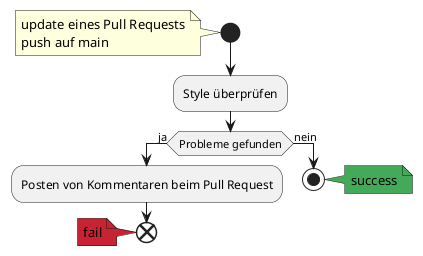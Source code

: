 @startuml checkstyle
start
note
    update eines Pull Requests
    push auf main
end note

:Style überprüfen;

if (Probleme gefunden) then (ja)
    :Posten von Kommentaren beim Pull Request;
    end
    note left #C82333 : fail
else (nein)
    stop
    note right #43aa5a : success
endif
@enduml
